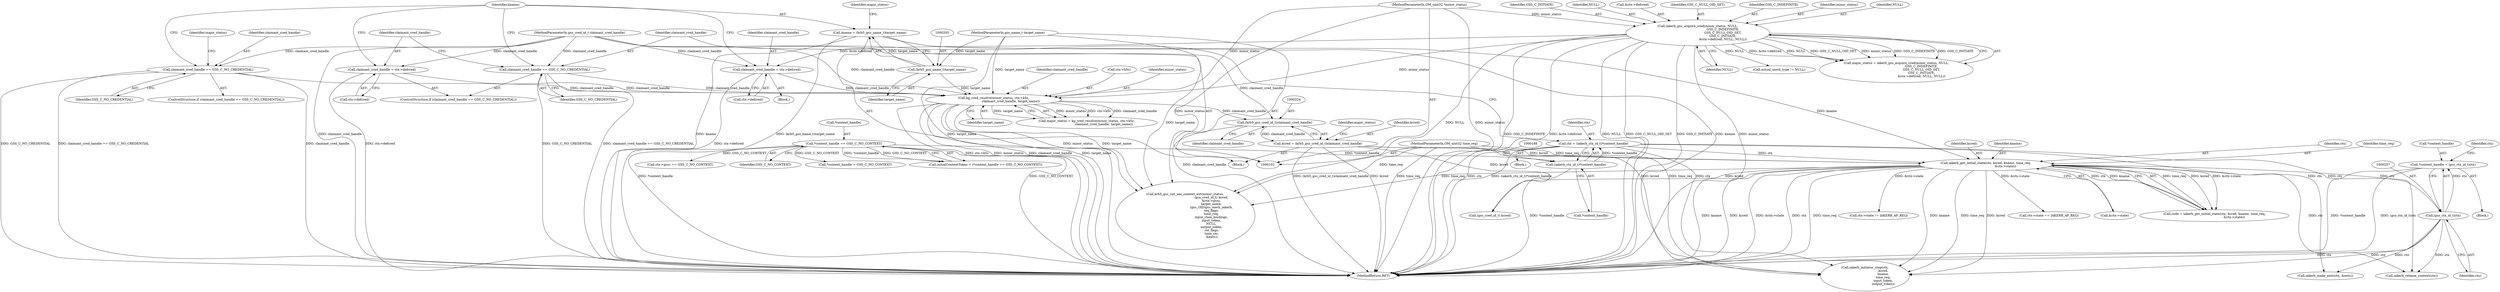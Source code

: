 digraph "0_krb5_e04f0283516e80d2f93366e0d479d13c9b5c8c2a_3@pointer" {
"1000253" [label="(Call,*context_handle = (gss_ctx_id_t)ctx)"];
"1000256" [label="(Call,(gss_ctx_id_t)ctx)"];
"1000234" [label="(Call,iakerb_get_initial_state(ctx, kcred, kname, time_req,\n                                        &ctx->state))"];
"1000185" [label="(Call,ctx = (iakerb_ctx_id_t)*context_handle)"];
"1000187" [label="(Call,(iakerb_ctx_id_t)*context_handle)"];
"1000132" [label="(Call,*context_handle == GSS_C_NO_CONTEXT)"];
"1000221" [label="(Call,kcred = (krb5_gss_cred_id_t)claimant_cred_handle)"];
"1000223" [label="(Call,(krb5_gss_cred_id_t)claimant_cred_handle)"];
"1000207" [label="(Call,kg_cred_resolve(minor_status, ctx->k5c,\n                                   claimant_cred_handle, target_name))"];
"1000162" [label="(Call,iakerb_gss_acquire_cred(minor_status, NULL,\n                                                   GSS_C_INDEFINITE,\n                                                   GSS_C_NULL_OID_SET,\n                                                   GSS_C_INITIATE,\n                                                   &ctx->defcred, NULL, NULL))"];
"1000103" [label="(MethodParameterIn,OM_uint32 *minor_status)"];
"1000156" [label="(Call,claimant_cred_handle == GSS_C_NO_CREDENTIAL)"];
"1000104" [label="(MethodParameterIn,gss_cred_id_t claimant_cred_handle)"];
"1000192" [label="(Call,claimant_cred_handle == GSS_C_NO_CREDENTIAL)"];
"1000195" [label="(Call,claimant_cred_handle = ctx->defcred)"];
"1000178" [label="(Call,claimant_cred_handle = ctx->defcred)"];
"1000202" [label="(Call,(krb5_gss_name_t)target_name)"];
"1000106" [label="(MethodParameterIn,gss_name_t target_name)"];
"1000200" [label="(Call,kname = (krb5_gss_name_t)target_name)"];
"1000109" [label="(MethodParameterIn,OM_uint32 time_req)"];
"1000326" [label="(Call,krb5_gss_init_sec_context_ext(minor_status,\n                                                     (gss_cred_id_t) kcred,\n                                                     &ctx->gssc,\n                                                     target_name,\n                                                     (gss_OID)gss_mech_iakerb,\n                                                     req_flags,\n                                                     time_req,\n                                                     input_chan_bindings,\n                                                     input_token,\n                                                     NULL,\n                                                     output_token,\n                                                      ret_flags,\n                                                      time_rec,\n                                                      &exts))"];
"1000258" [label="(Identifier,ctx)"];
"1000311" [label="(Call,iakerb_make_exts(ctx, &exts))"];
"1000186" [label="(Identifier,ctx)"];
"1000232" [label="(Call,code = iakerb_get_initial_state(ctx, kcred, kname, time_req,\n                                        &ctx->state))"];
"1000212" [label="(Identifier,claimant_cred_handle)"];
"1000213" [label="(Identifier,target_name)"];
"1000156" [label="(Call,claimant_cred_handle == GSS_C_NO_CREDENTIAL)"];
"1000178" [label="(Call,claimant_cred_handle = ctx->defcred)"];
"1000162" [label="(Call,iakerb_gss_acquire_cred(minor_status, NULL,\n                                                   GSS_C_INDEFINITE,\n                                                   GSS_C_NULL_OID_SET,\n                                                   GSS_C_INITIATE,\n                                                   &ctx->defcred, NULL, NULL))"];
"1000116" [label="(Block,)"];
"1000195" [label="(Call,claimant_cred_handle = ctx->defcred)"];
"1000179" [label="(Identifier,claimant_cred_handle)"];
"1000132" [label="(Call,*context_handle == GSS_C_NO_CONTEXT)"];
"1000234" [label="(Call,iakerb_get_initial_state(ctx, kcred, kname, time_req,\n                                        &ctx->state))"];
"1000209" [label="(Call,ctx->k5c)"];
"1000328" [label="(Call,(gss_cred_id_t) kcred)"];
"1000236" [label="(Identifier,kcred)"];
"1000227" [label="(Identifier,major_status)"];
"1000256" [label="(Call,(gss_ctx_id_t)ctx)"];
"1000167" [label="(Identifier,GSS_C_INITIATE)"];
"1000371" [label="(Call,actual_mech_type != NULL)"];
"1000205" [label="(Call,major_status = kg_cred_resolve(minor_status, ctx->k5c,\n                                   claimant_cred_handle, target_name))"];
"1000206" [label="(Identifier,major_status)"];
"1000109" [label="(MethodParameterIn,OM_uint32 time_req)"];
"1000189" [label="(Call,*context_handle)"];
"1000161" [label="(Identifier,major_status)"];
"1000164" [label="(Identifier,NULL)"];
"1000160" [label="(Call,major_status = iakerb_gss_acquire_cred(minor_status, NULL,\n                                                   GSS_C_INDEFINITE,\n                                                   GSS_C_NULL_OID_SET,\n                                                   GSS_C_INITIATE,\n                                                   &ctx->defcred, NULL, NULL))"];
"1000200" [label="(Call,kname = (krb5_gss_name_t)target_name)"];
"1000168" [label="(Call,&ctx->defcred)"];
"1000192" [label="(Call,claimant_cred_handle == GSS_C_NO_CREDENTIAL)"];
"1000260" [label="(Call,ctx->state != IAKERB_AP_REQ)"];
"1000231" [label="(Block,)"];
"1000130" [label="(Call,initialContextToken = (*context_handle == GSS_C_NO_CONTEXT))"];
"1000222" [label="(Identifier,kcred)"];
"1000155" [label="(ControlStructure,if (claimant_cred_handle == GSS_C_NO_CREDENTIAL))"];
"1000157" [label="(Identifier,claimant_cred_handle)"];
"1000104" [label="(MethodParameterIn,gss_cred_id_t claimant_cred_handle)"];
"1000204" [label="(Identifier,target_name)"];
"1000133" [label="(Call,*context_handle)"];
"1000421" [label="(MethodReturn,RET)"];
"1000103" [label="(MethodParameterIn,OM_uint32 *minor_status)"];
"1000106" [label="(MethodParameterIn,gss_name_t target_name)"];
"1000253" [label="(Call,*context_handle = (gss_ctx_id_t)ctx)"];
"1000268" [label="(Call,iakerb_initiator_step(ctx,\n                                     kcred,\n                                     kname,\n                                     time_req,\n                                     input_token,\n                                     output_token))"];
"1000158" [label="(Identifier,GSS_C_NO_CREDENTIAL)"];
"1000208" [label="(Identifier,minor_status)"];
"1000262" [label="(Identifier,ctx)"];
"1000254" [label="(Call,*context_handle)"];
"1000197" [label="(Call,ctx->defcred)"];
"1000166" [label="(Identifier,GSS_C_NULL_OID_SET)"];
"1000413" [label="(Call,iakerb_release_context(ctx))"];
"1000196" [label="(Identifier,claimant_cred_handle)"];
"1000316" [label="(Call,ctx->gssc == GSS_C_NO_CONTEXT)"];
"1000221" [label="(Call,kcred = (krb5_gss_cred_id_t)claimant_cred_handle)"];
"1000191" [label="(ControlStructure,if (claimant_cred_handle == GSS_C_NO_CREDENTIAL))"];
"1000223" [label="(Call,(krb5_gss_cred_id_t)claimant_cred_handle)"];
"1000194" [label="(Identifier,GSS_C_NO_CREDENTIAL)"];
"1000180" [label="(Call,ctx->defcred)"];
"1000225" [label="(Identifier,claimant_cred_handle)"];
"1000165" [label="(Identifier,GSS_C_INDEFINITE)"];
"1000184" [label="(Block,)"];
"1000135" [label="(Identifier,GSS_C_NO_CONTEXT)"];
"1000237" [label="(Identifier,kname)"];
"1000207" [label="(Call,kg_cred_resolve(minor_status, ctx->k5c,\n                                   claimant_cred_handle, target_name))"];
"1000159" [label="(Block,)"];
"1000187" [label="(Call,(iakerb_ctx_id_t)*context_handle)"];
"1000293" [label="(Call,ctx->state == IAKERB_AP_REQ)"];
"1000163" [label="(Identifier,minor_status)"];
"1000235" [label="(Identifier,ctx)"];
"1000202" [label="(Call,(krb5_gss_name_t)target_name)"];
"1000238" [label="(Identifier,time_req)"];
"1000201" [label="(Identifier,kname)"];
"1000173" [label="(Identifier,NULL)"];
"1000415" [label="(Call,*context_handle = GSS_C_NO_CONTEXT)"];
"1000172" [label="(Identifier,NULL)"];
"1000185" [label="(Call,ctx = (iakerb_ctx_id_t)*context_handle)"];
"1000193" [label="(Identifier,claimant_cred_handle)"];
"1000239" [label="(Call,&ctx->state)"];
"1000253" -> "1000231"  [label="AST: "];
"1000253" -> "1000256"  [label="CFG: "];
"1000254" -> "1000253"  [label="AST: "];
"1000256" -> "1000253"  [label="AST: "];
"1000262" -> "1000253"  [label="CFG: "];
"1000253" -> "1000421"  [label="DDG: *context_handle"];
"1000253" -> "1000421"  [label="DDG: (gss_ctx_id_t)ctx"];
"1000256" -> "1000253"  [label="DDG: ctx"];
"1000256" -> "1000258"  [label="CFG: "];
"1000257" -> "1000256"  [label="AST: "];
"1000258" -> "1000256"  [label="AST: "];
"1000256" -> "1000421"  [label="DDG: ctx"];
"1000234" -> "1000256"  [label="DDG: ctx"];
"1000256" -> "1000268"  [label="DDG: ctx"];
"1000256" -> "1000311"  [label="DDG: ctx"];
"1000256" -> "1000413"  [label="DDG: ctx"];
"1000234" -> "1000232"  [label="AST: "];
"1000234" -> "1000239"  [label="CFG: "];
"1000235" -> "1000234"  [label="AST: "];
"1000236" -> "1000234"  [label="AST: "];
"1000237" -> "1000234"  [label="AST: "];
"1000238" -> "1000234"  [label="AST: "];
"1000239" -> "1000234"  [label="AST: "];
"1000232" -> "1000234"  [label="CFG: "];
"1000234" -> "1000421"  [label="DDG: kname"];
"1000234" -> "1000421"  [label="DDG: kcred"];
"1000234" -> "1000421"  [label="DDG: &ctx->state"];
"1000234" -> "1000421"  [label="DDG: ctx"];
"1000234" -> "1000421"  [label="DDG: time_req"];
"1000234" -> "1000232"  [label="DDG: time_req"];
"1000234" -> "1000232"  [label="DDG: kcred"];
"1000234" -> "1000232"  [label="DDG: &ctx->state"];
"1000234" -> "1000232"  [label="DDG: ctx"];
"1000234" -> "1000232"  [label="DDG: kname"];
"1000185" -> "1000234"  [label="DDG: ctx"];
"1000221" -> "1000234"  [label="DDG: kcred"];
"1000200" -> "1000234"  [label="DDG: kname"];
"1000109" -> "1000234"  [label="DDG: time_req"];
"1000234" -> "1000260"  [label="DDG: &ctx->state"];
"1000234" -> "1000268"  [label="DDG: kcred"];
"1000234" -> "1000268"  [label="DDG: kname"];
"1000234" -> "1000268"  [label="DDG: time_req"];
"1000234" -> "1000293"  [label="DDG: &ctx->state"];
"1000234" -> "1000328"  [label="DDG: kcred"];
"1000234" -> "1000326"  [label="DDG: time_req"];
"1000234" -> "1000413"  [label="DDG: ctx"];
"1000185" -> "1000184"  [label="AST: "];
"1000185" -> "1000187"  [label="CFG: "];
"1000186" -> "1000185"  [label="AST: "];
"1000187" -> "1000185"  [label="AST: "];
"1000193" -> "1000185"  [label="CFG: "];
"1000185" -> "1000421"  [label="DDG: ctx"];
"1000185" -> "1000421"  [label="DDG: (iakerb_ctx_id_t)*context_handle"];
"1000187" -> "1000185"  [label="DDG: *context_handle"];
"1000185" -> "1000268"  [label="DDG: ctx"];
"1000185" -> "1000311"  [label="DDG: ctx"];
"1000185" -> "1000413"  [label="DDG: ctx"];
"1000187" -> "1000189"  [label="CFG: "];
"1000188" -> "1000187"  [label="AST: "];
"1000189" -> "1000187"  [label="AST: "];
"1000187" -> "1000421"  [label="DDG: *context_handle"];
"1000132" -> "1000187"  [label="DDG: *context_handle"];
"1000132" -> "1000130"  [label="AST: "];
"1000132" -> "1000135"  [label="CFG: "];
"1000133" -> "1000132"  [label="AST: "];
"1000135" -> "1000132"  [label="AST: "];
"1000130" -> "1000132"  [label="CFG: "];
"1000132" -> "1000421"  [label="DDG: *context_handle"];
"1000132" -> "1000421"  [label="DDG: GSS_C_NO_CONTEXT"];
"1000132" -> "1000130"  [label="DDG: *context_handle"];
"1000132" -> "1000130"  [label="DDG: GSS_C_NO_CONTEXT"];
"1000132" -> "1000316"  [label="DDG: GSS_C_NO_CONTEXT"];
"1000132" -> "1000415"  [label="DDG: GSS_C_NO_CONTEXT"];
"1000221" -> "1000116"  [label="AST: "];
"1000221" -> "1000223"  [label="CFG: "];
"1000222" -> "1000221"  [label="AST: "];
"1000223" -> "1000221"  [label="AST: "];
"1000227" -> "1000221"  [label="CFG: "];
"1000221" -> "1000421"  [label="DDG: (krb5_gss_cred_id_t)claimant_cred_handle"];
"1000221" -> "1000421"  [label="DDG: kcred"];
"1000223" -> "1000221"  [label="DDG: claimant_cred_handle"];
"1000221" -> "1000268"  [label="DDG: kcred"];
"1000221" -> "1000328"  [label="DDG: kcred"];
"1000223" -> "1000225"  [label="CFG: "];
"1000224" -> "1000223"  [label="AST: "];
"1000225" -> "1000223"  [label="AST: "];
"1000223" -> "1000421"  [label="DDG: claimant_cred_handle"];
"1000207" -> "1000223"  [label="DDG: claimant_cred_handle"];
"1000104" -> "1000223"  [label="DDG: claimant_cred_handle"];
"1000207" -> "1000205"  [label="AST: "];
"1000207" -> "1000213"  [label="CFG: "];
"1000208" -> "1000207"  [label="AST: "];
"1000209" -> "1000207"  [label="AST: "];
"1000212" -> "1000207"  [label="AST: "];
"1000213" -> "1000207"  [label="AST: "];
"1000205" -> "1000207"  [label="CFG: "];
"1000207" -> "1000421"  [label="DDG: ctx->k5c"];
"1000207" -> "1000421"  [label="DDG: minor_status"];
"1000207" -> "1000421"  [label="DDG: claimant_cred_handle"];
"1000207" -> "1000421"  [label="DDG: target_name"];
"1000207" -> "1000205"  [label="DDG: minor_status"];
"1000207" -> "1000205"  [label="DDG: ctx->k5c"];
"1000207" -> "1000205"  [label="DDG: claimant_cred_handle"];
"1000207" -> "1000205"  [label="DDG: target_name"];
"1000162" -> "1000207"  [label="DDG: minor_status"];
"1000103" -> "1000207"  [label="DDG: minor_status"];
"1000156" -> "1000207"  [label="DDG: claimant_cred_handle"];
"1000192" -> "1000207"  [label="DDG: claimant_cred_handle"];
"1000195" -> "1000207"  [label="DDG: claimant_cred_handle"];
"1000178" -> "1000207"  [label="DDG: claimant_cred_handle"];
"1000104" -> "1000207"  [label="DDG: claimant_cred_handle"];
"1000202" -> "1000207"  [label="DDG: target_name"];
"1000106" -> "1000207"  [label="DDG: target_name"];
"1000207" -> "1000326"  [label="DDG: minor_status"];
"1000207" -> "1000326"  [label="DDG: target_name"];
"1000162" -> "1000160"  [label="AST: "];
"1000162" -> "1000173"  [label="CFG: "];
"1000163" -> "1000162"  [label="AST: "];
"1000164" -> "1000162"  [label="AST: "];
"1000165" -> "1000162"  [label="AST: "];
"1000166" -> "1000162"  [label="AST: "];
"1000167" -> "1000162"  [label="AST: "];
"1000168" -> "1000162"  [label="AST: "];
"1000172" -> "1000162"  [label="AST: "];
"1000173" -> "1000162"  [label="AST: "];
"1000160" -> "1000162"  [label="CFG: "];
"1000162" -> "1000421"  [label="DDG: &ctx->defcred"];
"1000162" -> "1000421"  [label="DDG: NULL"];
"1000162" -> "1000421"  [label="DDG: GSS_C_NULL_OID_SET"];
"1000162" -> "1000421"  [label="DDG: GSS_C_INITIATE"];
"1000162" -> "1000421"  [label="DDG: minor_status"];
"1000162" -> "1000421"  [label="DDG: GSS_C_INDEFINITE"];
"1000162" -> "1000160"  [label="DDG: &ctx->defcred"];
"1000162" -> "1000160"  [label="DDG: NULL"];
"1000162" -> "1000160"  [label="DDG: GSS_C_NULL_OID_SET"];
"1000162" -> "1000160"  [label="DDG: minor_status"];
"1000162" -> "1000160"  [label="DDG: GSS_C_INDEFINITE"];
"1000162" -> "1000160"  [label="DDG: GSS_C_INITIATE"];
"1000103" -> "1000162"  [label="DDG: minor_status"];
"1000162" -> "1000178"  [label="DDG: &ctx->defcred"];
"1000162" -> "1000326"  [label="DDG: NULL"];
"1000162" -> "1000371"  [label="DDG: NULL"];
"1000103" -> "1000102"  [label="AST: "];
"1000103" -> "1000421"  [label="DDG: minor_status"];
"1000103" -> "1000326"  [label="DDG: minor_status"];
"1000156" -> "1000155"  [label="AST: "];
"1000156" -> "1000158"  [label="CFG: "];
"1000157" -> "1000156"  [label="AST: "];
"1000158" -> "1000156"  [label="AST: "];
"1000161" -> "1000156"  [label="CFG: "];
"1000201" -> "1000156"  [label="CFG: "];
"1000156" -> "1000421"  [label="DDG: claimant_cred_handle"];
"1000156" -> "1000421"  [label="DDG: GSS_C_NO_CREDENTIAL"];
"1000156" -> "1000421"  [label="DDG: claimant_cred_handle == GSS_C_NO_CREDENTIAL"];
"1000104" -> "1000156"  [label="DDG: claimant_cred_handle"];
"1000104" -> "1000102"  [label="AST: "];
"1000104" -> "1000421"  [label="DDG: claimant_cred_handle"];
"1000104" -> "1000178"  [label="DDG: claimant_cred_handle"];
"1000104" -> "1000192"  [label="DDG: claimant_cred_handle"];
"1000104" -> "1000195"  [label="DDG: claimant_cred_handle"];
"1000192" -> "1000191"  [label="AST: "];
"1000192" -> "1000194"  [label="CFG: "];
"1000193" -> "1000192"  [label="AST: "];
"1000194" -> "1000192"  [label="AST: "];
"1000196" -> "1000192"  [label="CFG: "];
"1000201" -> "1000192"  [label="CFG: "];
"1000192" -> "1000421"  [label="DDG: GSS_C_NO_CREDENTIAL"];
"1000192" -> "1000421"  [label="DDG: claimant_cred_handle == GSS_C_NO_CREDENTIAL"];
"1000195" -> "1000191"  [label="AST: "];
"1000195" -> "1000197"  [label="CFG: "];
"1000196" -> "1000195"  [label="AST: "];
"1000197" -> "1000195"  [label="AST: "];
"1000201" -> "1000195"  [label="CFG: "];
"1000195" -> "1000421"  [label="DDG: ctx->defcred"];
"1000178" -> "1000159"  [label="AST: "];
"1000178" -> "1000180"  [label="CFG: "];
"1000179" -> "1000178"  [label="AST: "];
"1000180" -> "1000178"  [label="AST: "];
"1000201" -> "1000178"  [label="CFG: "];
"1000178" -> "1000421"  [label="DDG: ctx->defcred"];
"1000202" -> "1000200"  [label="AST: "];
"1000202" -> "1000204"  [label="CFG: "];
"1000203" -> "1000202"  [label="AST: "];
"1000204" -> "1000202"  [label="AST: "];
"1000200" -> "1000202"  [label="CFG: "];
"1000202" -> "1000200"  [label="DDG: target_name"];
"1000106" -> "1000202"  [label="DDG: target_name"];
"1000106" -> "1000102"  [label="AST: "];
"1000106" -> "1000421"  [label="DDG: target_name"];
"1000106" -> "1000326"  [label="DDG: target_name"];
"1000200" -> "1000116"  [label="AST: "];
"1000201" -> "1000200"  [label="AST: "];
"1000206" -> "1000200"  [label="CFG: "];
"1000200" -> "1000421"  [label="DDG: kname"];
"1000200" -> "1000421"  [label="DDG: (krb5_gss_name_t)target_name"];
"1000200" -> "1000268"  [label="DDG: kname"];
"1000109" -> "1000102"  [label="AST: "];
"1000109" -> "1000421"  [label="DDG: time_req"];
"1000109" -> "1000268"  [label="DDG: time_req"];
"1000109" -> "1000326"  [label="DDG: time_req"];
}
